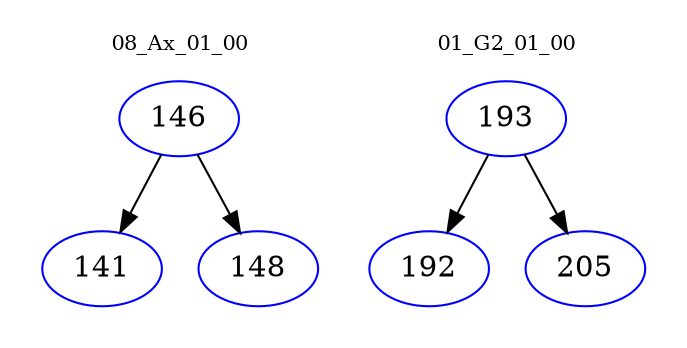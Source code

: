 digraph{
subgraph cluster_0 {
color = white
label = "08_Ax_01_00";
fontsize=10;
T0_146 [label="146", color="blue"]
T0_146 -> T0_141 [color="black"]
T0_141 [label="141", color="blue"]
T0_146 -> T0_148 [color="black"]
T0_148 [label="148", color="blue"]
}
subgraph cluster_1 {
color = white
label = "01_G2_01_00";
fontsize=10;
T1_193 [label="193", color="blue"]
T1_193 -> T1_192 [color="black"]
T1_192 [label="192", color="blue"]
T1_193 -> T1_205 [color="black"]
T1_205 [label="205", color="blue"]
}
}
